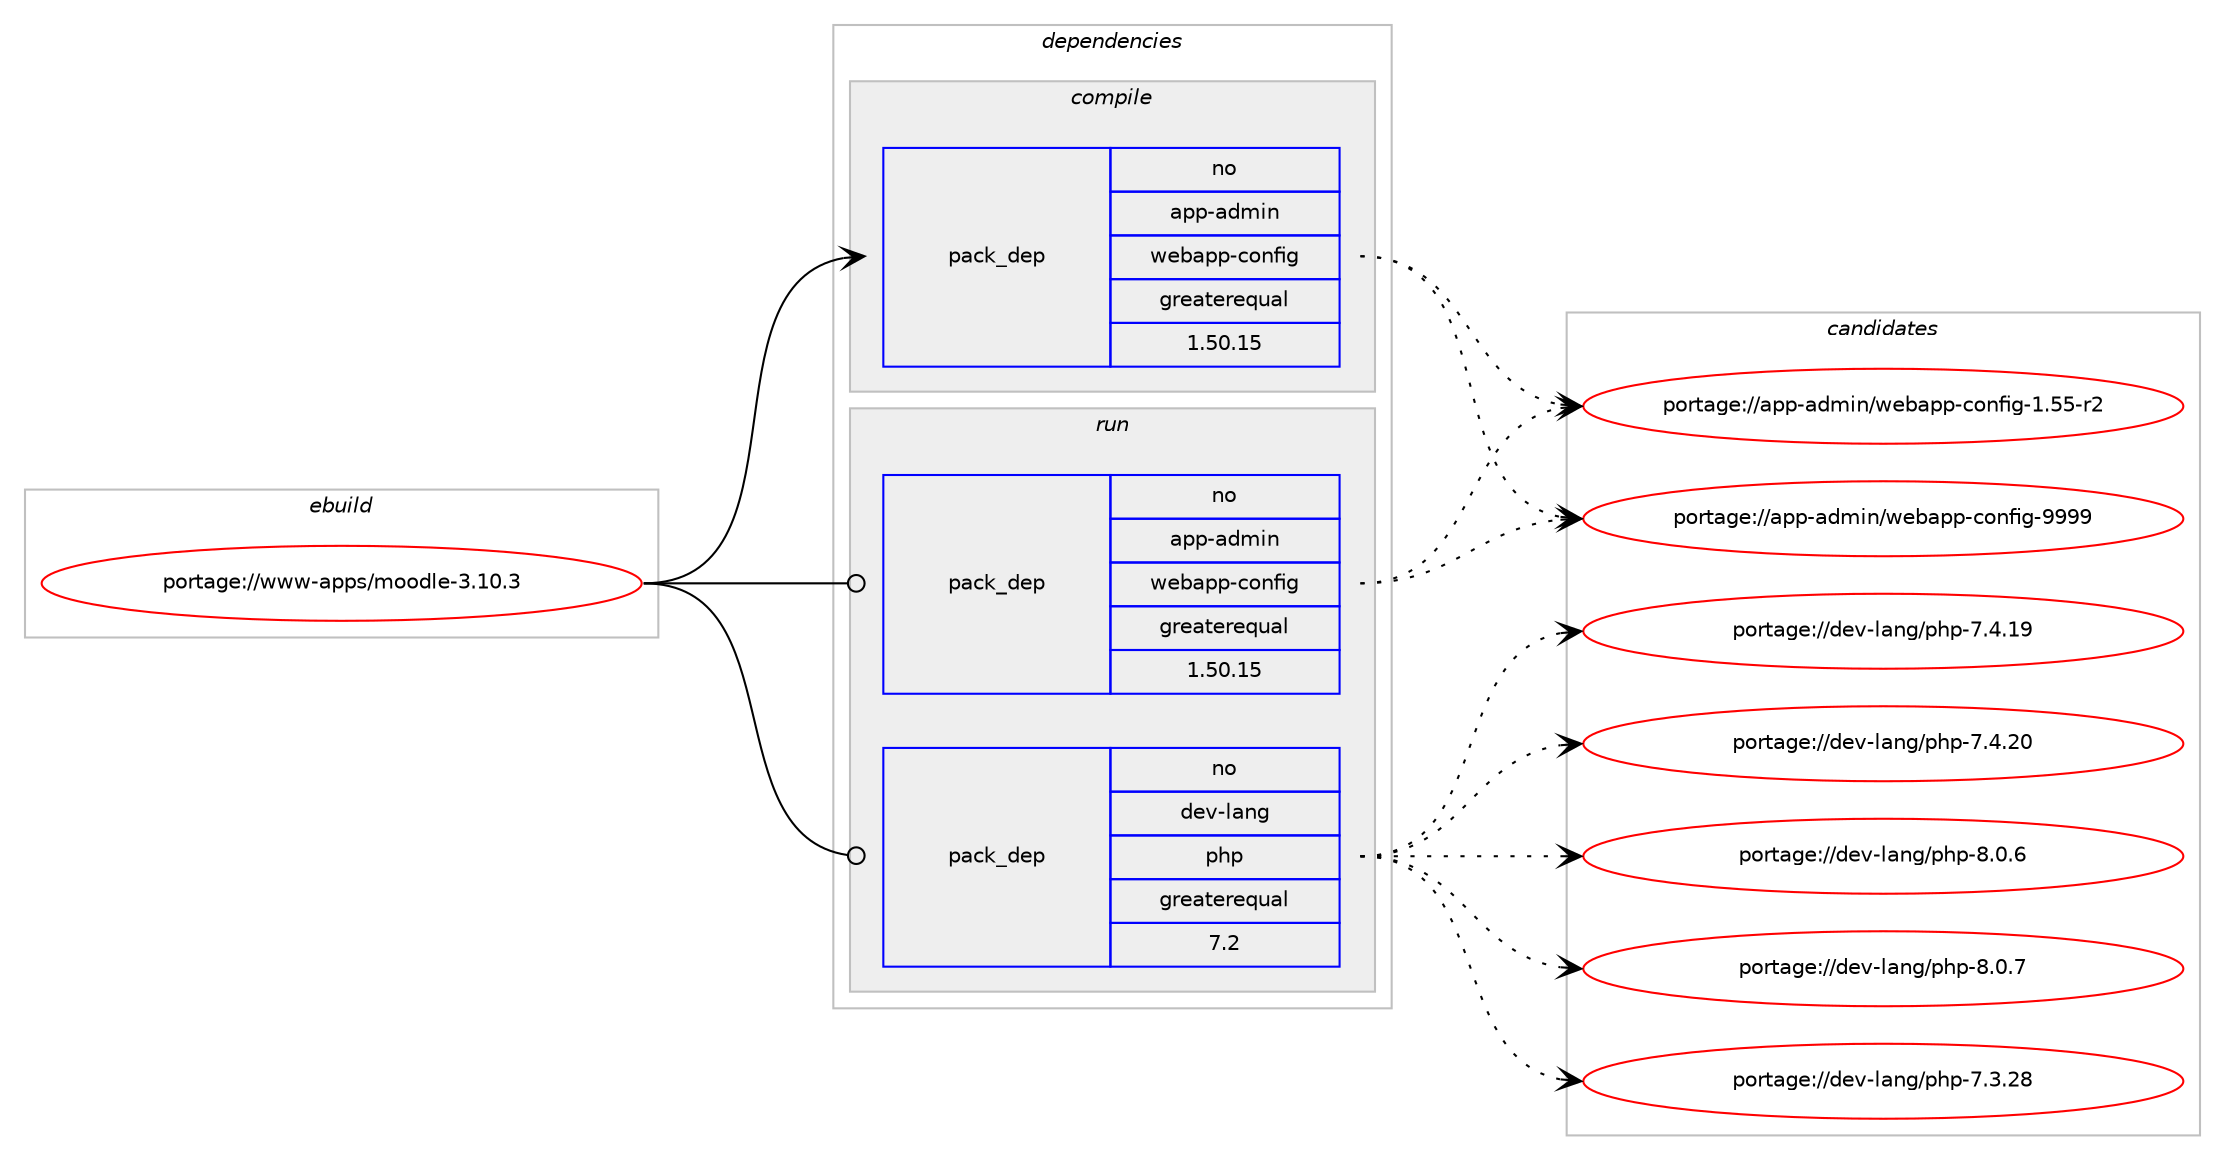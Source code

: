digraph prolog {

# *************
# Graph options
# *************

newrank=true;
concentrate=true;
compound=true;
graph [rankdir=LR,fontname=Helvetica,fontsize=10,ranksep=1.5];#, ranksep=2.5, nodesep=0.2];
edge  [arrowhead=vee];
node  [fontname=Helvetica,fontsize=10];

# **********
# The ebuild
# **********

subgraph cluster_leftcol {
color=gray;
label=<<i>ebuild</i>>;
id [label="portage://www-apps/moodle-3.10.3", color=red, width=4, href="../www-apps/moodle-3.10.3.svg"];
}

# ****************
# The dependencies
# ****************

subgraph cluster_midcol {
color=gray;
label=<<i>dependencies</i>>;
subgraph cluster_compile {
fillcolor="#eeeeee";
style=filled;
label=<<i>compile</i>>;
subgraph pack259 {
dependency580 [label=<<TABLE BORDER="0" CELLBORDER="1" CELLSPACING="0" CELLPADDING="4" WIDTH="220"><TR><TD ROWSPAN="6" CELLPADDING="30">pack_dep</TD></TR><TR><TD WIDTH="110">no</TD></TR><TR><TD>app-admin</TD></TR><TR><TD>webapp-config</TD></TR><TR><TD>greaterequal</TD></TR><TR><TD>1.50.15</TD></TR></TABLE>>, shape=none, color=blue];
}
id:e -> dependency580:w [weight=20,style="solid",arrowhead="vee"];
}
subgraph cluster_compileandrun {
fillcolor="#eeeeee";
style=filled;
label=<<i>compile and run</i>>;
}
subgraph cluster_run {
fillcolor="#eeeeee";
style=filled;
label=<<i>run</i>>;
subgraph pack260 {
dependency581 [label=<<TABLE BORDER="0" CELLBORDER="1" CELLSPACING="0" CELLPADDING="4" WIDTH="220"><TR><TD ROWSPAN="6" CELLPADDING="30">pack_dep</TD></TR><TR><TD WIDTH="110">no</TD></TR><TR><TD>app-admin</TD></TR><TR><TD>webapp-config</TD></TR><TR><TD>greaterequal</TD></TR><TR><TD>1.50.15</TD></TR></TABLE>>, shape=none, color=blue];
}
id:e -> dependency581:w [weight=20,style="solid",arrowhead="odot"];
subgraph pack261 {
dependency582 [label=<<TABLE BORDER="0" CELLBORDER="1" CELLSPACING="0" CELLPADDING="4" WIDTH="220"><TR><TD ROWSPAN="6" CELLPADDING="30">pack_dep</TD></TR><TR><TD WIDTH="110">no</TD></TR><TR><TD>dev-lang</TD></TR><TR><TD>php</TD></TR><TR><TD>greaterequal</TD></TR><TR><TD>7.2</TD></TR></TABLE>>, shape=none, color=blue];
}
id:e -> dependency582:w [weight=20,style="solid",arrowhead="odot"];
# *** BEGIN UNKNOWN DEPENDENCY TYPE (TODO) ***
# id -> package_dependency(portage://www-apps/moodle-3.10.3,run,no,virtual,cron,none,[,,],[],[])
# *** END UNKNOWN DEPENDENCY TYPE (TODO) ***

# *** BEGIN UNKNOWN DEPENDENCY TYPE (TODO) ***
# id -> package_dependency(portage://www-apps/moodle-3.10.3,run,no,virtual,httpd-php,none,[,,],[],[])
# *** END UNKNOWN DEPENDENCY TYPE (TODO) ***

}
}

# **************
# The candidates
# **************

subgraph cluster_choices {
rank=same;
color=gray;
label=<<i>candidates</i>>;

subgraph choice259 {
color=black;
nodesep=1;
choice971121124597100109105110471191019897112112459911111010210510345494653534511450 [label="portage://app-admin/webapp-config-1.55-r2", color=red, width=4,href="../app-admin/webapp-config-1.55-r2.svg"];
choice97112112459710010910511047119101989711211245991111101021051034557575757 [label="portage://app-admin/webapp-config-9999", color=red, width=4,href="../app-admin/webapp-config-9999.svg"];
dependency580:e -> choice971121124597100109105110471191019897112112459911111010210510345494653534511450:w [style=dotted,weight="100"];
dependency580:e -> choice97112112459710010910511047119101989711211245991111101021051034557575757:w [style=dotted,weight="100"];
}
subgraph choice260 {
color=black;
nodesep=1;
choice971121124597100109105110471191019897112112459911111010210510345494653534511450 [label="portage://app-admin/webapp-config-1.55-r2", color=red, width=4,href="../app-admin/webapp-config-1.55-r2.svg"];
choice97112112459710010910511047119101989711211245991111101021051034557575757 [label="portage://app-admin/webapp-config-9999", color=red, width=4,href="../app-admin/webapp-config-9999.svg"];
dependency581:e -> choice971121124597100109105110471191019897112112459911111010210510345494653534511450:w [style=dotted,weight="100"];
dependency581:e -> choice97112112459710010910511047119101989711211245991111101021051034557575757:w [style=dotted,weight="100"];
}
subgraph choice261 {
color=black;
nodesep=1;
choice10010111845108971101034711210411245554651465056 [label="portage://dev-lang/php-7.3.28", color=red, width=4,href="../dev-lang/php-7.3.28.svg"];
choice10010111845108971101034711210411245554652464957 [label="portage://dev-lang/php-7.4.19", color=red, width=4,href="../dev-lang/php-7.4.19.svg"];
choice10010111845108971101034711210411245554652465048 [label="portage://dev-lang/php-7.4.20", color=red, width=4,href="../dev-lang/php-7.4.20.svg"];
choice100101118451089711010347112104112455646484654 [label="portage://dev-lang/php-8.0.6", color=red, width=4,href="../dev-lang/php-8.0.6.svg"];
choice100101118451089711010347112104112455646484655 [label="portage://dev-lang/php-8.0.7", color=red, width=4,href="../dev-lang/php-8.0.7.svg"];
dependency582:e -> choice10010111845108971101034711210411245554651465056:w [style=dotted,weight="100"];
dependency582:e -> choice10010111845108971101034711210411245554652464957:w [style=dotted,weight="100"];
dependency582:e -> choice10010111845108971101034711210411245554652465048:w [style=dotted,weight="100"];
dependency582:e -> choice100101118451089711010347112104112455646484654:w [style=dotted,weight="100"];
dependency582:e -> choice100101118451089711010347112104112455646484655:w [style=dotted,weight="100"];
}
}

}
